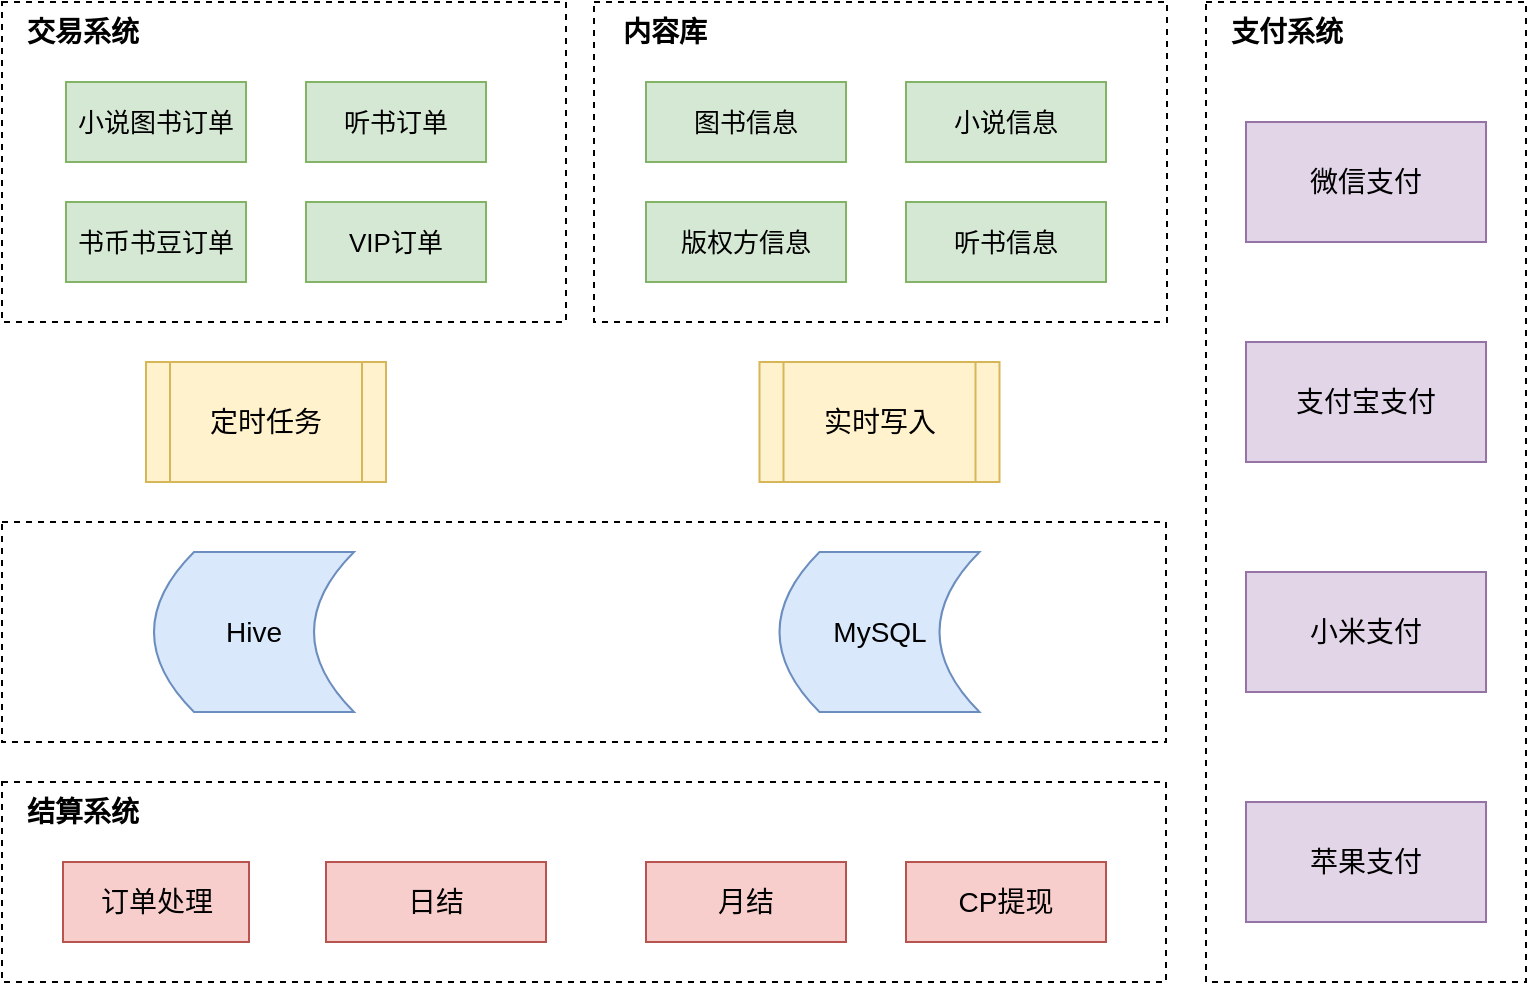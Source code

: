 <mxfile version="21.6.8" type="github">
  <diagram name="第 1 页" id="f8dkQKOIMu-K8jdbNGlX">
    <mxGraphModel dx="1434" dy="750" grid="1" gridSize="10" guides="1" tooltips="1" connect="1" arrows="1" fold="1" page="1" pageScale="1" pageWidth="827" pageHeight="1169" math="0" shadow="0">
      <root>
        <mxCell id="0" />
        <mxCell id="1" parent="0" />
        <mxCell id="NRS_0xumGWJyXcZnUN_B-35" value="" style="rounded=0;whiteSpace=wrap;html=1;dashed=1;" vertex="1" parent="1">
          <mxGeometry x="118" y="620" width="582" height="100" as="geometry" />
        </mxCell>
        <mxCell id="NRS_0xumGWJyXcZnUN_B-34" value="" style="rounded=0;whiteSpace=wrap;html=1;dashed=1;" vertex="1" parent="1">
          <mxGeometry x="118" y="490" width="582" height="110" as="geometry" />
        </mxCell>
        <mxCell id="NRS_0xumGWJyXcZnUN_B-33" value="" style="rounded=0;whiteSpace=wrap;html=1;dashed=1;" vertex="1" parent="1">
          <mxGeometry x="720" y="230" width="160" height="490" as="geometry" />
        </mxCell>
        <mxCell id="NRS_0xumGWJyXcZnUN_B-32" value="" style="rounded=0;whiteSpace=wrap;html=1;dashed=1;" vertex="1" parent="1">
          <mxGeometry x="414" y="230" width="286.5" height="160" as="geometry" />
        </mxCell>
        <mxCell id="NRS_0xumGWJyXcZnUN_B-31" value="" style="rounded=0;whiteSpace=wrap;html=1;dashed=1;" vertex="1" parent="1">
          <mxGeometry x="118" y="230" width="282" height="160" as="geometry" />
        </mxCell>
        <mxCell id="NRS_0xumGWJyXcZnUN_B-1" value="&lt;font style=&quot;font-size: 13px;&quot;&gt;小说图书订单&lt;/font&gt;" style="rounded=0;whiteSpace=wrap;html=1;fillColor=#d5e8d4;strokeColor=#82b366;" vertex="1" parent="1">
          <mxGeometry x="150" y="270" width="90" height="40" as="geometry" />
        </mxCell>
        <mxCell id="NRS_0xumGWJyXcZnUN_B-3" value="&lt;font style=&quot;font-size: 13px;&quot;&gt;听书订单&lt;/font&gt;" style="rounded=0;whiteSpace=wrap;html=1;fillColor=#d5e8d4;strokeColor=#82b366;" vertex="1" parent="1">
          <mxGeometry x="270" y="270" width="90" height="40" as="geometry" />
        </mxCell>
        <mxCell id="NRS_0xumGWJyXcZnUN_B-4" value="&lt;font style=&quot;font-size: 13px;&quot;&gt;VIP订单&lt;/font&gt;" style="rounded=0;whiteSpace=wrap;html=1;fillColor=#d5e8d4;strokeColor=#82b366;" vertex="1" parent="1">
          <mxGeometry x="270" y="330" width="90" height="40" as="geometry" />
        </mxCell>
        <mxCell id="NRS_0xumGWJyXcZnUN_B-5" value="&lt;font style=&quot;font-size: 13px;&quot;&gt;书币书豆订单&lt;/font&gt;" style="rounded=0;whiteSpace=wrap;html=1;fillColor=#d5e8d4;strokeColor=#82b366;" vertex="1" parent="1">
          <mxGeometry x="150" y="330" width="90" height="40" as="geometry" />
        </mxCell>
        <mxCell id="NRS_0xumGWJyXcZnUN_B-13" value="&lt;font style=&quot;font-size: 14px;&quot;&gt;定时任务&lt;/font&gt;" style="shape=process;whiteSpace=wrap;html=1;backgroundOutline=1;fillColor=#fff2cc;strokeColor=#d6b656;" vertex="1" parent="1">
          <mxGeometry x="190" y="410" width="120" height="60" as="geometry" />
        </mxCell>
        <mxCell id="NRS_0xumGWJyXcZnUN_B-14" value="&lt;font style=&quot;font-size: 14px;&quot;&gt;实时写入&lt;/font&gt;" style="shape=process;whiteSpace=wrap;html=1;backgroundOutline=1;fillColor=#fff2cc;strokeColor=#d6b656;" vertex="1" parent="1">
          <mxGeometry x="496.75" y="410" width="120" height="60" as="geometry" />
        </mxCell>
        <mxCell id="NRS_0xumGWJyXcZnUN_B-15" value="&lt;font style=&quot;font-size: 13px;&quot;&gt;图书信息&lt;/font&gt;" style="rounded=0;whiteSpace=wrap;html=1;fillColor=#d5e8d4;strokeColor=#82b366;" vertex="1" parent="1">
          <mxGeometry x="440" y="270" width="100" height="40" as="geometry" />
        </mxCell>
        <mxCell id="NRS_0xumGWJyXcZnUN_B-16" value="&lt;font style=&quot;font-size: 13px;&quot;&gt;版权方信息&lt;/font&gt;" style="rounded=0;whiteSpace=wrap;html=1;fillColor=#d5e8d4;strokeColor=#82b366;" vertex="1" parent="1">
          <mxGeometry x="440" y="330" width="100" height="40" as="geometry" />
        </mxCell>
        <mxCell id="NRS_0xumGWJyXcZnUN_B-17" value="&lt;font style=&quot;font-size: 13px;&quot;&gt;小说信息&lt;/font&gt;" style="rounded=0;whiteSpace=wrap;html=1;fillColor=#d5e8d4;strokeColor=#82b366;" vertex="1" parent="1">
          <mxGeometry x="570" y="270" width="100" height="40" as="geometry" />
        </mxCell>
        <mxCell id="NRS_0xumGWJyXcZnUN_B-18" value="&lt;font style=&quot;font-size: 13px;&quot;&gt;听书信息&lt;/font&gt;" style="rounded=0;whiteSpace=wrap;html=1;fillColor=#d5e8d4;strokeColor=#82b366;" vertex="1" parent="1">
          <mxGeometry x="570" y="330" width="100" height="40" as="geometry" />
        </mxCell>
        <mxCell id="NRS_0xumGWJyXcZnUN_B-21" value="&lt;font style=&quot;font-size: 14px;&quot;&gt;Hive&lt;/font&gt;" style="shape=dataStorage;whiteSpace=wrap;html=1;fixedSize=1;fillColor=#dae8fc;strokeColor=#6c8ebf;" vertex="1" parent="1">
          <mxGeometry x="194" y="505" width="100" height="80" as="geometry" />
        </mxCell>
        <mxCell id="NRS_0xumGWJyXcZnUN_B-22" value="&lt;font style=&quot;font-size: 14px;&quot;&gt;MySQL&lt;/font&gt;" style="shape=dataStorage;whiteSpace=wrap;html=1;fixedSize=1;fillColor=#dae8fc;strokeColor=#6c8ebf;" vertex="1" parent="1">
          <mxGeometry x="506.75" y="505" width="100" height="80" as="geometry" />
        </mxCell>
        <mxCell id="NRS_0xumGWJyXcZnUN_B-23" value="&lt;font style=&quot;font-size: 14px;&quot;&gt;日结&lt;/font&gt;" style="rounded=0;whiteSpace=wrap;html=1;fillColor=#f8cecc;strokeColor=#b85450;" vertex="1" parent="1">
          <mxGeometry x="280" y="660" width="110" height="40" as="geometry" />
        </mxCell>
        <mxCell id="NRS_0xumGWJyXcZnUN_B-24" value="&lt;font style=&quot;font-size: 14px;&quot;&gt;月结&lt;/font&gt;" style="rounded=0;whiteSpace=wrap;html=1;fillColor=#f8cecc;strokeColor=#b85450;" vertex="1" parent="1">
          <mxGeometry x="440" y="660" width="100" height="40" as="geometry" />
        </mxCell>
        <mxCell id="NRS_0xumGWJyXcZnUN_B-25" value="&lt;font style=&quot;font-size: 14px;&quot;&gt;CP提现&lt;/font&gt;" style="rounded=0;whiteSpace=wrap;html=1;fillColor=#f8cecc;strokeColor=#b85450;" vertex="1" parent="1">
          <mxGeometry x="570" y="660" width="100" height="40" as="geometry" />
        </mxCell>
        <mxCell id="NRS_0xumGWJyXcZnUN_B-26" value="&lt;font style=&quot;font-size: 14px;&quot;&gt;订单处理&lt;/font&gt;" style="rounded=0;whiteSpace=wrap;html=1;fillColor=#f8cecc;strokeColor=#b85450;" vertex="1" parent="1">
          <mxGeometry x="148.5" y="660" width="93" height="40" as="geometry" />
        </mxCell>
        <mxCell id="NRS_0xumGWJyXcZnUN_B-27" value="&lt;font style=&quot;font-size: 14px;&quot;&gt;微信支付&lt;/font&gt;" style="rounded=0;whiteSpace=wrap;html=1;fillColor=#e1d5e7;strokeColor=#9673a6;" vertex="1" parent="1">
          <mxGeometry x="740" y="290" width="120" height="60" as="geometry" />
        </mxCell>
        <mxCell id="NRS_0xumGWJyXcZnUN_B-28" value="&lt;font style=&quot;font-size: 14px;&quot;&gt;支付宝支付&lt;/font&gt;" style="rounded=0;whiteSpace=wrap;html=1;fillColor=#e1d5e7;strokeColor=#9673a6;" vertex="1" parent="1">
          <mxGeometry x="740" y="400" width="120" height="60" as="geometry" />
        </mxCell>
        <mxCell id="NRS_0xumGWJyXcZnUN_B-29" value="&lt;font style=&quot;font-size: 14px;&quot;&gt;小米支付&lt;/font&gt;" style="rounded=0;whiteSpace=wrap;html=1;fillColor=#e1d5e7;strokeColor=#9673a6;" vertex="1" parent="1">
          <mxGeometry x="740" y="515" width="120" height="60" as="geometry" />
        </mxCell>
        <mxCell id="NRS_0xumGWJyXcZnUN_B-30" value="&lt;font style=&quot;font-size: 14px;&quot;&gt;苹果支付&lt;/font&gt;" style="rounded=0;whiteSpace=wrap;html=1;fillColor=#e1d5e7;strokeColor=#9673a6;" vertex="1" parent="1">
          <mxGeometry x="740" y="630" width="120" height="60" as="geometry" />
        </mxCell>
        <mxCell id="NRS_0xumGWJyXcZnUN_B-36" value="&lt;font style=&quot;font-size: 14px;&quot;&gt;&lt;b&gt;交易系统&lt;/b&gt;&lt;/font&gt;" style="text;html=1;align=center;verticalAlign=middle;resizable=0;points=[];autosize=1;strokeColor=none;fillColor=none;" vertex="1" parent="1">
          <mxGeometry x="118" y="230" width="80" height="30" as="geometry" />
        </mxCell>
        <mxCell id="NRS_0xumGWJyXcZnUN_B-37" value="&lt;font style=&quot;font-size: 14px;&quot;&gt;&lt;b&gt;内容库&lt;/b&gt;&lt;/font&gt;" style="text;html=1;align=center;verticalAlign=middle;resizable=0;points=[];autosize=1;strokeColor=none;fillColor=none;" vertex="1" parent="1">
          <mxGeometry x="414" y="230" width="70" height="30" as="geometry" />
        </mxCell>
        <mxCell id="NRS_0xumGWJyXcZnUN_B-38" value="&lt;font style=&quot;font-size: 14px;&quot;&gt;&lt;b&gt;支付系统&lt;/b&gt;&lt;/font&gt;" style="text;html=1;align=center;verticalAlign=middle;resizable=0;points=[];autosize=1;strokeColor=none;fillColor=none;" vertex="1" parent="1">
          <mxGeometry x="720" y="230" width="80" height="30" as="geometry" />
        </mxCell>
        <mxCell id="NRS_0xumGWJyXcZnUN_B-39" value="&lt;font style=&quot;font-size: 14px;&quot;&gt;&lt;b&gt;结算系统&lt;/b&gt;&lt;/font&gt;" style="text;html=1;align=center;verticalAlign=middle;resizable=0;points=[];autosize=1;strokeColor=none;fillColor=none;" vertex="1" parent="1">
          <mxGeometry x="118" y="620" width="80" height="30" as="geometry" />
        </mxCell>
      </root>
    </mxGraphModel>
  </diagram>
</mxfile>
